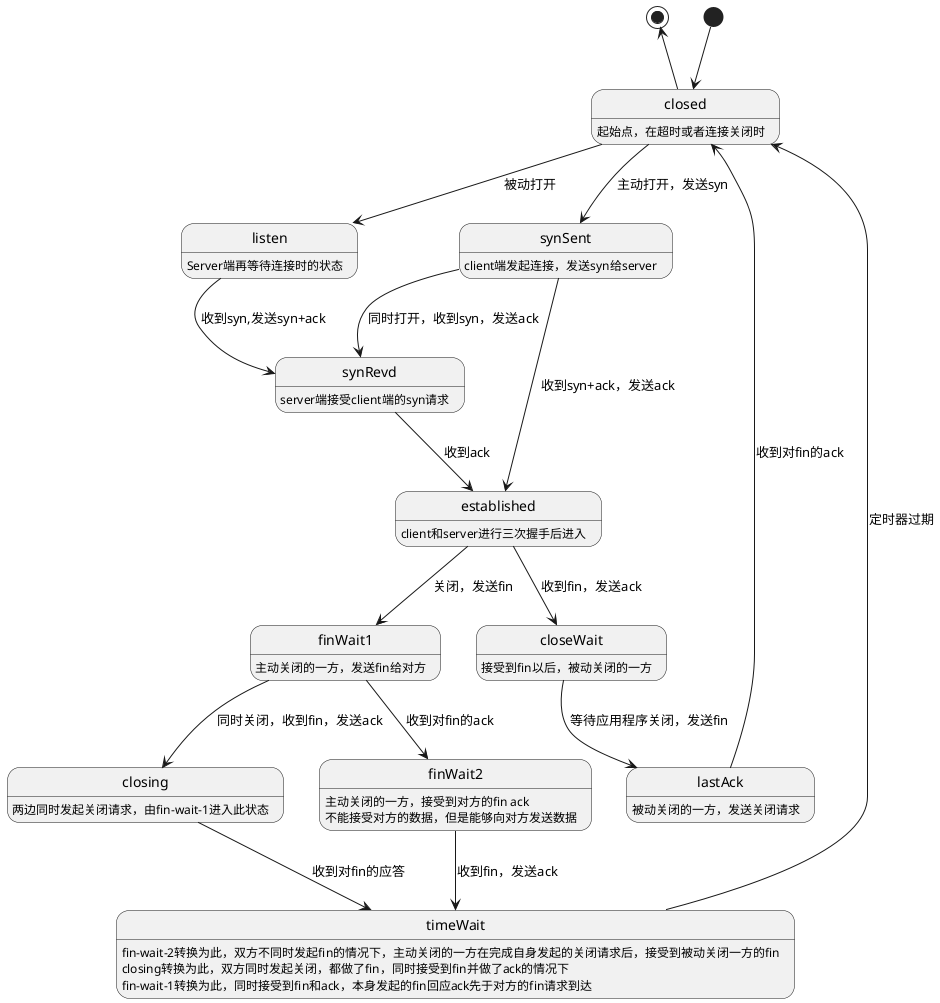@startuml

[*] --> closed
closed --> listen : 被动打开
listen --> synRevd : 收到syn,发送syn+ack
closed --> synSent : 主动打开，发送syn
synSent --> synRevd : 同时打开，收到syn，发送ack
synSent --> established : 收到syn+ack，发送ack
synRevd --> established : 收到ack
established --> finWait1 : 关闭，发送fin
established --> closeWait : 收到fin，发送ack
finWait1 --> finWait2 : 收到对fin的ack
finWait1 --> closing : 同时关闭，收到fin，发送ack
closing --> timeWait : 收到对fin的应答
finWait2 --> timeWait : 收到fin，发送ack
closeWait --> lastAck : 等待应用程序关闭，发送fin
lastAck --> closed : 收到对fin的ack
timeWait --> closed : 定时器过期
closed -up-> [*]

closed : 起始点，在超时或者连接关闭时
listen : Server端再等待连接时的状态
synSent : client端发起连接，发送syn给server
synRevd : server端接受client端的syn请求
established : client和server进行三次握手后进入
finWait1: 主动关闭的一方，发送fin给对方
finWait2: 主动关闭的一方，接受到对方的fin ack
finWait2: 不能接受对方的数据，但是能够向对方发送数据
closeWait: 接受到fin以后，被动关闭的一方
lastAck: 被动关闭的一方，发送关闭请求
closing: 两边同时发起关闭请求，由fin-wait-1进入此状态
timeWait: fin-wait-2转换为此，双方不同时发起fin的情况下，主动关闭的一方在完成自身发起的关闭请求后，接受到被动关闭一方的fin
timeWait: closing转换为此，双方同时发起关闭，都做了fin，同时接受到fin并做了ack的情况下
timeWait: fin-wait-1转换为此，同时接受到fin和ack，本身发起的fin回应ack先于对方的fin请求到达

@enduml